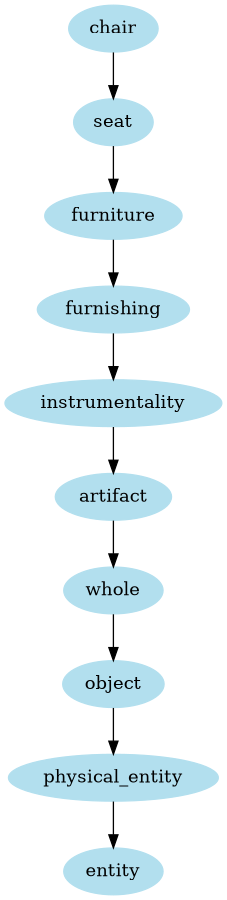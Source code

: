 digraph unix {
	node [color=lightblue2 style=filled]
	size="6,6"
	chair -> seat
	seat -> furniture
	furniture -> furnishing
	furnishing -> instrumentality
	instrumentality -> artifact
	artifact -> whole
	whole -> object
	object -> physical_entity
	physical_entity -> entity
}
